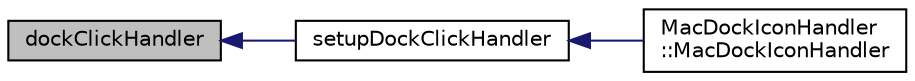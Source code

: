 digraph "dockClickHandler"
{
  edge [fontname="Helvetica",fontsize="10",labelfontname="Helvetica",labelfontsize="10"];
  node [fontname="Helvetica",fontsize="10",shape=record];
  rankdir="LR";
  Node1 [label="dockClickHandler",height=0.2,width=0.4,color="black", fillcolor="grey75", style="filled", fontcolor="black"];
  Node1 -> Node2 [dir="back",color="midnightblue",fontsize="10",style="solid",fontname="Helvetica"];
  Node2 [label="setupDockClickHandler",height=0.2,width=0.4,color="black", fillcolor="white", style="filled",URL="$macdockiconhandler_8mm.html#a9aec1ea4fb1121c1b089c5cb11445732"];
  Node2 -> Node3 [dir="back",color="midnightblue",fontsize="10",style="solid",fontname="Helvetica"];
  Node3 [label="MacDockIconHandler\l::MacDockIconHandler",height=0.2,width=0.4,color="black", fillcolor="white", style="filled",URL="$class_mac_dock_icon_handler.html#ab44913b8dabec96186b74bc6f6896c46"];
}

